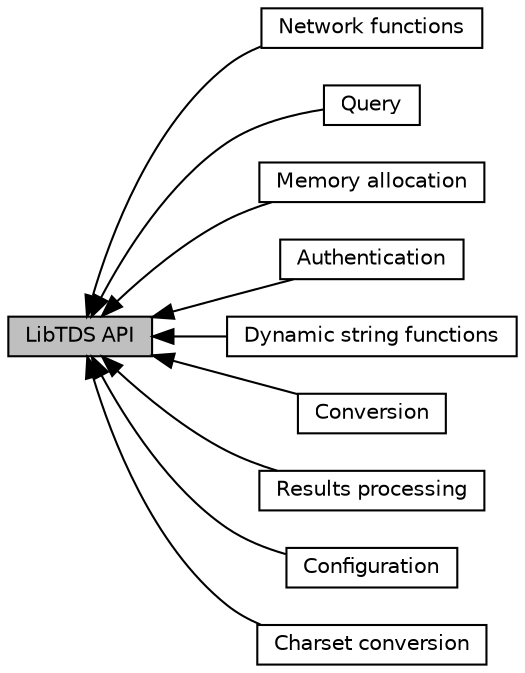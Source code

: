 digraph "LibTDS API"
{
  edge [fontname="Helvetica",fontsize="10",labelfontname="Helvetica",labelfontsize="10"];
  node [fontname="Helvetica",fontsize="10",shape=box];
  rankdir=LR;
  Node8 [label="Network functions",height=0.2,width=0.4,color="black", fillcolor="white", style="filled",URL="$a00564.html",tooltip="Functions for reading or writing from network."];
  Node7 [label="Query",height=0.2,width=0.4,color="black", fillcolor="white", style="filled",URL="$a00563.html",tooltip="Function to handle query."];
  Node6 [label="Memory allocation",height=0.2,width=0.4,color="black", fillcolor="white", style="filled",URL="$a00562.html",tooltip="Allocate or free resources."];
  Node2 [label="Authentication",height=0.2,width=0.4,color="black", fillcolor="white", style="filled",URL="$a00558.html",tooltip="Functions for handling authentication."];
  Node10 [label="Dynamic string functions",height=0.2,width=0.4,color="black", fillcolor="white", style="filled",URL="$a00566.html",tooltip="Handle dynamic string."];
  Node4 [label="Conversion",height=0.2,width=0.4,color="black", fillcolor="white", style="filled",URL="$a00560.html",tooltip="Conversions between datatypes."];
  Node9 [label="Results processing",height=0.2,width=0.4,color="black", fillcolor="white", style="filled",URL="$a00565.html",tooltip="Handle tokens in packets."];
  Node3 [label="Configuration",height=0.2,width=0.4,color="black", fillcolor="white", style="filled",URL="$a00559.html",tooltip="Handle reading of configuration."];
  Node5 [label="Charset conversion",height=0.2,width=0.4,color="black", fillcolor="white", style="filled",URL="$a00561.html",tooltip="Convert between different charsets."];
  Node1 [label="LibTDS API",height=0.2,width=0.4,color="black", fillcolor="grey75", style="filled", fontcolor="black",tooltip="Callable functions in libtds."];
  Node1->Node2 [shape=plaintext, dir="back", style="solid"];
  Node1->Node3 [shape=plaintext, dir="back", style="solid"];
  Node1->Node4 [shape=plaintext, dir="back", style="solid"];
  Node1->Node5 [shape=plaintext, dir="back", style="solid"];
  Node1->Node6 [shape=plaintext, dir="back", style="solid"];
  Node1->Node7 [shape=plaintext, dir="back", style="solid"];
  Node1->Node8 [shape=plaintext, dir="back", style="solid"];
  Node1->Node9 [shape=plaintext, dir="back", style="solid"];
  Node1->Node10 [shape=plaintext, dir="back", style="solid"];
}
